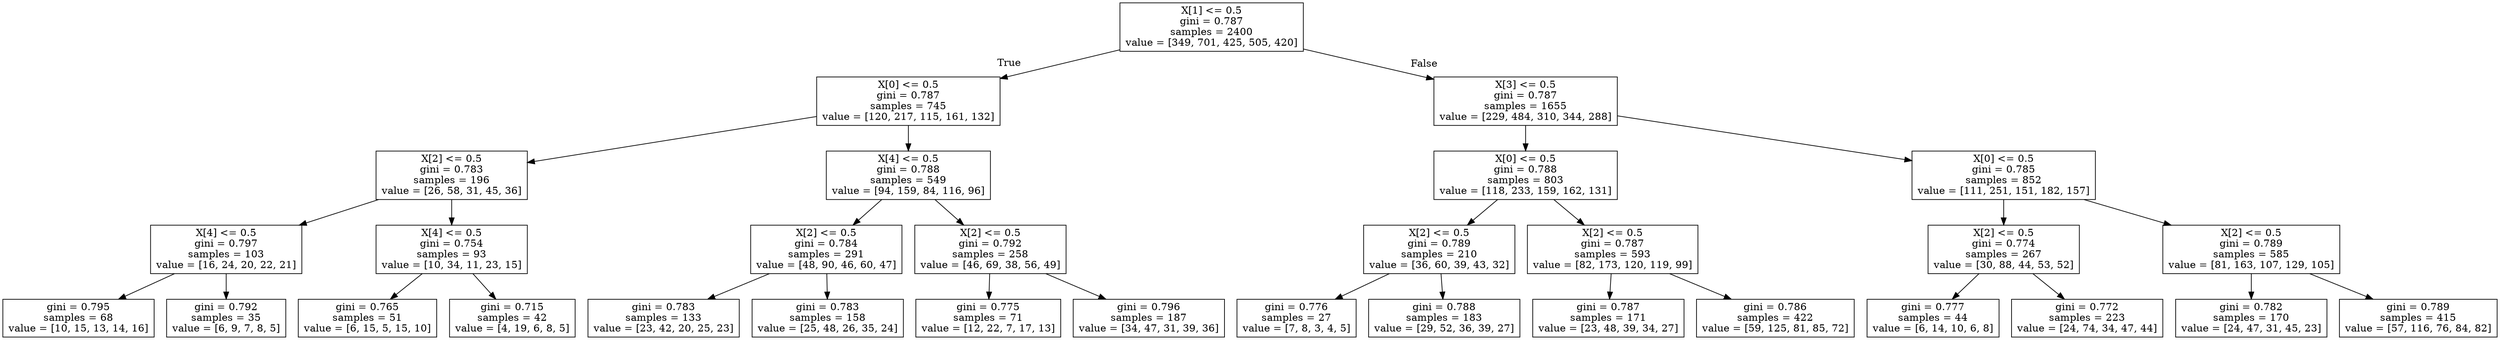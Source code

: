 digraph Tree {
node [shape=box] ;
0 [label="X[1] <= 0.5\ngini = 0.787\nsamples = 2400\nvalue = [349, 701, 425, 505, 420]"] ;
1 [label="X[0] <= 0.5\ngini = 0.787\nsamples = 745\nvalue = [120, 217, 115, 161, 132]"] ;
0 -> 1 [labeldistance=2.5, labelangle=45, headlabel="True"] ;
2 [label="X[2] <= 0.5\ngini = 0.783\nsamples = 196\nvalue = [26, 58, 31, 45, 36]"] ;
1 -> 2 ;
3 [label="X[4] <= 0.5\ngini = 0.797\nsamples = 103\nvalue = [16, 24, 20, 22, 21]"] ;
2 -> 3 ;
4 [label="gini = 0.795\nsamples = 68\nvalue = [10, 15, 13, 14, 16]"] ;
3 -> 4 ;
5 [label="gini = 0.792\nsamples = 35\nvalue = [6, 9, 7, 8, 5]"] ;
3 -> 5 ;
6 [label="X[4] <= 0.5\ngini = 0.754\nsamples = 93\nvalue = [10, 34, 11, 23, 15]"] ;
2 -> 6 ;
7 [label="gini = 0.765\nsamples = 51\nvalue = [6, 15, 5, 15, 10]"] ;
6 -> 7 ;
8 [label="gini = 0.715\nsamples = 42\nvalue = [4, 19, 6, 8, 5]"] ;
6 -> 8 ;
9 [label="X[4] <= 0.5\ngini = 0.788\nsamples = 549\nvalue = [94, 159, 84, 116, 96]"] ;
1 -> 9 ;
10 [label="X[2] <= 0.5\ngini = 0.784\nsamples = 291\nvalue = [48, 90, 46, 60, 47]"] ;
9 -> 10 ;
11 [label="gini = 0.783\nsamples = 133\nvalue = [23, 42, 20, 25, 23]"] ;
10 -> 11 ;
12 [label="gini = 0.783\nsamples = 158\nvalue = [25, 48, 26, 35, 24]"] ;
10 -> 12 ;
13 [label="X[2] <= 0.5\ngini = 0.792\nsamples = 258\nvalue = [46, 69, 38, 56, 49]"] ;
9 -> 13 ;
14 [label="gini = 0.775\nsamples = 71\nvalue = [12, 22, 7, 17, 13]"] ;
13 -> 14 ;
15 [label="gini = 0.796\nsamples = 187\nvalue = [34, 47, 31, 39, 36]"] ;
13 -> 15 ;
16 [label="X[3] <= 0.5\ngini = 0.787\nsamples = 1655\nvalue = [229, 484, 310, 344, 288]"] ;
0 -> 16 [labeldistance=2.5, labelangle=-45, headlabel="False"] ;
17 [label="X[0] <= 0.5\ngini = 0.788\nsamples = 803\nvalue = [118, 233, 159, 162, 131]"] ;
16 -> 17 ;
18 [label="X[2] <= 0.5\ngini = 0.789\nsamples = 210\nvalue = [36, 60, 39, 43, 32]"] ;
17 -> 18 ;
19 [label="gini = 0.776\nsamples = 27\nvalue = [7, 8, 3, 4, 5]"] ;
18 -> 19 ;
20 [label="gini = 0.788\nsamples = 183\nvalue = [29, 52, 36, 39, 27]"] ;
18 -> 20 ;
21 [label="X[2] <= 0.5\ngini = 0.787\nsamples = 593\nvalue = [82, 173, 120, 119, 99]"] ;
17 -> 21 ;
22 [label="gini = 0.787\nsamples = 171\nvalue = [23, 48, 39, 34, 27]"] ;
21 -> 22 ;
23 [label="gini = 0.786\nsamples = 422\nvalue = [59, 125, 81, 85, 72]"] ;
21 -> 23 ;
24 [label="X[0] <= 0.5\ngini = 0.785\nsamples = 852\nvalue = [111, 251, 151, 182, 157]"] ;
16 -> 24 ;
25 [label="X[2] <= 0.5\ngini = 0.774\nsamples = 267\nvalue = [30, 88, 44, 53, 52]"] ;
24 -> 25 ;
26 [label="gini = 0.777\nsamples = 44\nvalue = [6, 14, 10, 6, 8]"] ;
25 -> 26 ;
27 [label="gini = 0.772\nsamples = 223\nvalue = [24, 74, 34, 47, 44]"] ;
25 -> 27 ;
28 [label="X[2] <= 0.5\ngini = 0.789\nsamples = 585\nvalue = [81, 163, 107, 129, 105]"] ;
24 -> 28 ;
29 [label="gini = 0.782\nsamples = 170\nvalue = [24, 47, 31, 45, 23]"] ;
28 -> 29 ;
30 [label="gini = 0.789\nsamples = 415\nvalue = [57, 116, 76, 84, 82]"] ;
28 -> 30 ;
}
